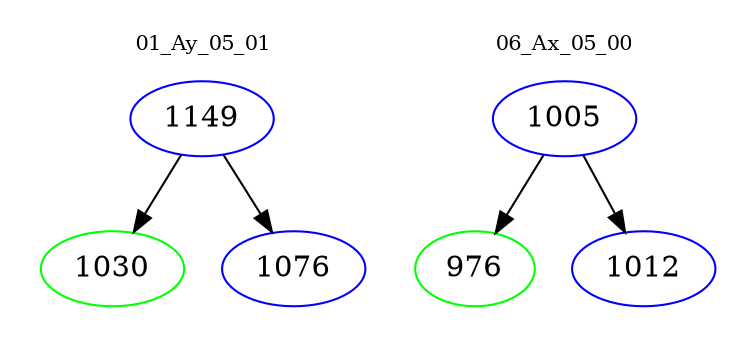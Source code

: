 digraph{
subgraph cluster_0 {
color = white
label = "01_Ay_05_01";
fontsize=10;
T0_1149 [label="1149", color="blue"]
T0_1149 -> T0_1030 [color="black"]
T0_1030 [label="1030", color="green"]
T0_1149 -> T0_1076 [color="black"]
T0_1076 [label="1076", color="blue"]
}
subgraph cluster_1 {
color = white
label = "06_Ax_05_00";
fontsize=10;
T1_1005 [label="1005", color="blue"]
T1_1005 -> T1_976 [color="black"]
T1_976 [label="976", color="green"]
T1_1005 -> T1_1012 [color="black"]
T1_1012 [label="1012", color="blue"]
}
}
